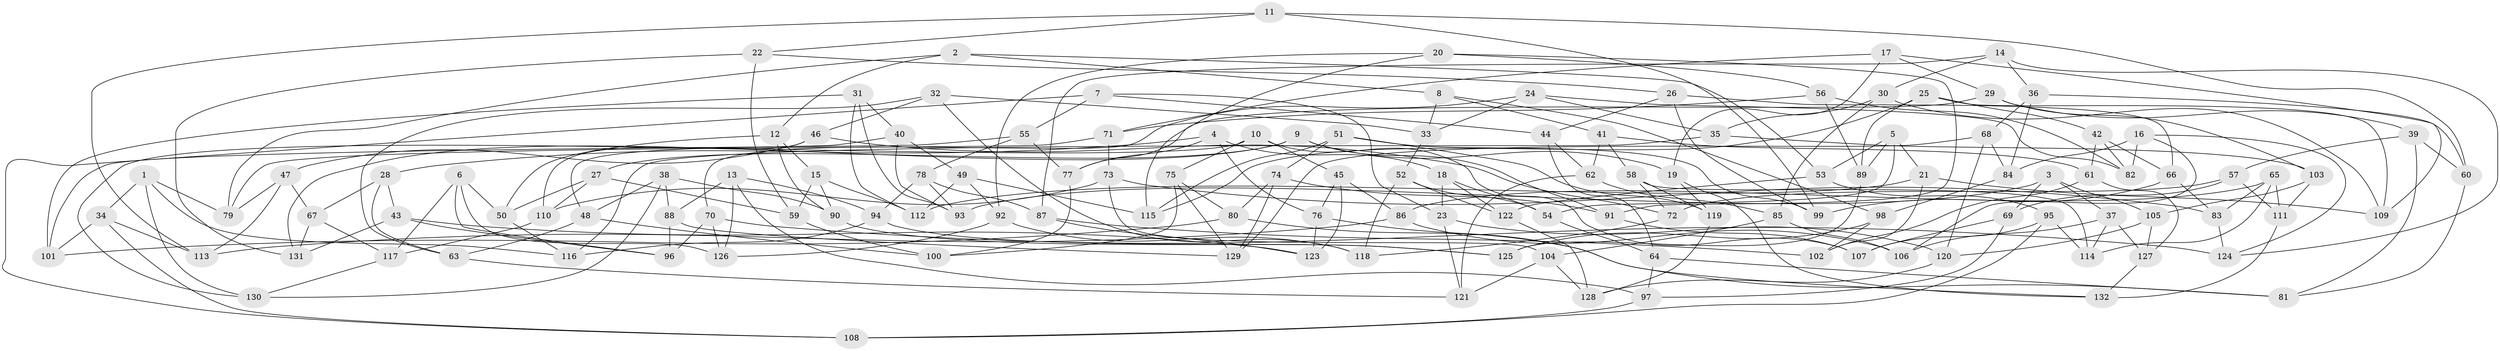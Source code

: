 // coarse degree distribution, {4: 0.5268817204301075, 6: 0.27956989247311825, 3: 0.06451612903225806, 5: 0.12903225806451613}
// Generated by graph-tools (version 1.1) at 2025/38/03/04/25 23:38:15]
// undirected, 132 vertices, 264 edges
graph export_dot {
  node [color=gray90,style=filled];
  1;
  2;
  3;
  4;
  5;
  6;
  7;
  8;
  9;
  10;
  11;
  12;
  13;
  14;
  15;
  16;
  17;
  18;
  19;
  20;
  21;
  22;
  23;
  24;
  25;
  26;
  27;
  28;
  29;
  30;
  31;
  32;
  33;
  34;
  35;
  36;
  37;
  38;
  39;
  40;
  41;
  42;
  43;
  44;
  45;
  46;
  47;
  48;
  49;
  50;
  51;
  52;
  53;
  54;
  55;
  56;
  57;
  58;
  59;
  60;
  61;
  62;
  63;
  64;
  65;
  66;
  67;
  68;
  69;
  70;
  71;
  72;
  73;
  74;
  75;
  76;
  77;
  78;
  79;
  80;
  81;
  82;
  83;
  84;
  85;
  86;
  87;
  88;
  89;
  90;
  91;
  92;
  93;
  94;
  95;
  96;
  97;
  98;
  99;
  100;
  101;
  102;
  103;
  104;
  105;
  106;
  107;
  108;
  109;
  110;
  111;
  112;
  113;
  114;
  115;
  116;
  117;
  118;
  119;
  120;
  121;
  122;
  123;
  124;
  125;
  126;
  127;
  128;
  129;
  130;
  131;
  132;
  1 -- 130;
  1 -- 79;
  1 -- 116;
  1 -- 34;
  2 -- 53;
  2 -- 12;
  2 -- 79;
  2 -- 8;
  3 -- 37;
  3 -- 93;
  3 -- 105;
  3 -- 69;
  4 -- 77;
  4 -- 76;
  4 -- 28;
  4 -- 18;
  5 -- 21;
  5 -- 53;
  5 -- 89;
  5 -- 54;
  6 -- 96;
  6 -- 50;
  6 -- 117;
  6 -- 126;
  7 -- 108;
  7 -- 44;
  7 -- 23;
  7 -- 55;
  8 -- 41;
  8 -- 98;
  8 -- 33;
  9 -- 19;
  9 -- 27;
  9 -- 91;
  9 -- 131;
  10 -- 107;
  10 -- 45;
  10 -- 130;
  10 -- 75;
  11 -- 60;
  11 -- 99;
  11 -- 113;
  11 -- 22;
  12 -- 50;
  12 -- 90;
  12 -- 15;
  13 -- 126;
  13 -- 88;
  13 -- 94;
  13 -- 97;
  14 -- 30;
  14 -- 124;
  14 -- 36;
  14 -- 87;
  15 -- 59;
  15 -- 90;
  15 -- 112;
  16 -- 124;
  16 -- 82;
  16 -- 84;
  16 -- 106;
  17 -- 19;
  17 -- 29;
  17 -- 109;
  17 -- 71;
  18 -- 54;
  18 -- 122;
  18 -- 23;
  19 -- 119;
  19 -- 132;
  20 -- 56;
  20 -- 115;
  20 -- 91;
  20 -- 92;
  21 -- 109;
  21 -- 112;
  21 -- 102;
  22 -- 59;
  22 -- 26;
  22 -- 131;
  23 -- 120;
  23 -- 121;
  24 -- 70;
  24 -- 35;
  24 -- 33;
  24 -- 82;
  25 -- 115;
  25 -- 89;
  25 -- 109;
  25 -- 42;
  26 -- 66;
  26 -- 99;
  26 -- 44;
  27 -- 110;
  27 -- 50;
  27 -- 59;
  28 -- 63;
  28 -- 43;
  28 -- 67;
  29 -- 103;
  29 -- 77;
  29 -- 39;
  30 -- 35;
  30 -- 85;
  30 -- 109;
  31 -- 101;
  31 -- 93;
  31 -- 112;
  31 -- 40;
  32 -- 33;
  32 -- 46;
  32 -- 63;
  32 -- 118;
  33 -- 52;
  34 -- 108;
  34 -- 101;
  34 -- 113;
  35 -- 116;
  35 -- 103;
  36 -- 60;
  36 -- 84;
  36 -- 68;
  37 -- 106;
  37 -- 127;
  37 -- 114;
  38 -- 90;
  38 -- 88;
  38 -- 130;
  38 -- 48;
  39 -- 81;
  39 -- 60;
  39 -- 57;
  40 -- 49;
  40 -- 48;
  40 -- 93;
  41 -- 62;
  41 -- 58;
  41 -- 61;
  42 -- 82;
  42 -- 61;
  42 -- 66;
  43 -- 96;
  43 -- 123;
  43 -- 131;
  44 -- 62;
  44 -- 64;
  45 -- 76;
  45 -- 123;
  45 -- 86;
  46 -- 72;
  46 -- 110;
  46 -- 47;
  47 -- 67;
  47 -- 113;
  47 -- 79;
  48 -- 100;
  48 -- 63;
  49 -- 115;
  49 -- 92;
  49 -- 112;
  50 -- 116;
  51 -- 99;
  51 -- 74;
  51 -- 115;
  51 -- 119;
  52 -- 122;
  52 -- 54;
  52 -- 118;
  53 -- 122;
  53 -- 95;
  54 -- 64;
  55 -- 101;
  55 -- 78;
  55 -- 77;
  56 -- 71;
  56 -- 89;
  56 -- 82;
  57 -- 111;
  57 -- 72;
  57 -- 69;
  58 -- 72;
  58 -- 119;
  58 -- 114;
  59 -- 100;
  60 -- 81;
  61 -- 102;
  61 -- 127;
  62 -- 85;
  62 -- 121;
  63 -- 121;
  64 -- 81;
  64 -- 97;
  65 -- 86;
  65 -- 111;
  65 -- 83;
  65 -- 114;
  66 -- 83;
  66 -- 99;
  67 -- 131;
  67 -- 117;
  68 -- 129;
  68 -- 120;
  68 -- 84;
  69 -- 97;
  69 -- 107;
  70 -- 126;
  70 -- 124;
  70 -- 96;
  71 -- 79;
  71 -- 73;
  72 -- 118;
  73 -- 104;
  73 -- 83;
  73 -- 110;
  74 -- 91;
  74 -- 129;
  74 -- 80;
  75 -- 100;
  75 -- 129;
  75 -- 80;
  76 -- 132;
  76 -- 123;
  77 -- 100;
  78 -- 87;
  78 -- 93;
  78 -- 94;
  80 -- 81;
  80 -- 101;
  83 -- 124;
  84 -- 98;
  85 -- 106;
  85 -- 104;
  86 -- 113;
  86 -- 106;
  87 -- 123;
  87 -- 102;
  88 -- 129;
  88 -- 96;
  89 -- 125;
  90 -- 125;
  91 -- 107;
  92 -- 118;
  92 -- 126;
  94 -- 116;
  94 -- 125;
  95 -- 114;
  95 -- 108;
  95 -- 107;
  97 -- 108;
  98 -- 102;
  98 -- 125;
  103 -- 111;
  103 -- 105;
  104 -- 121;
  104 -- 128;
  105 -- 127;
  105 -- 120;
  110 -- 117;
  111 -- 132;
  117 -- 130;
  119 -- 128;
  120 -- 128;
  122 -- 128;
  127 -- 132;
}
